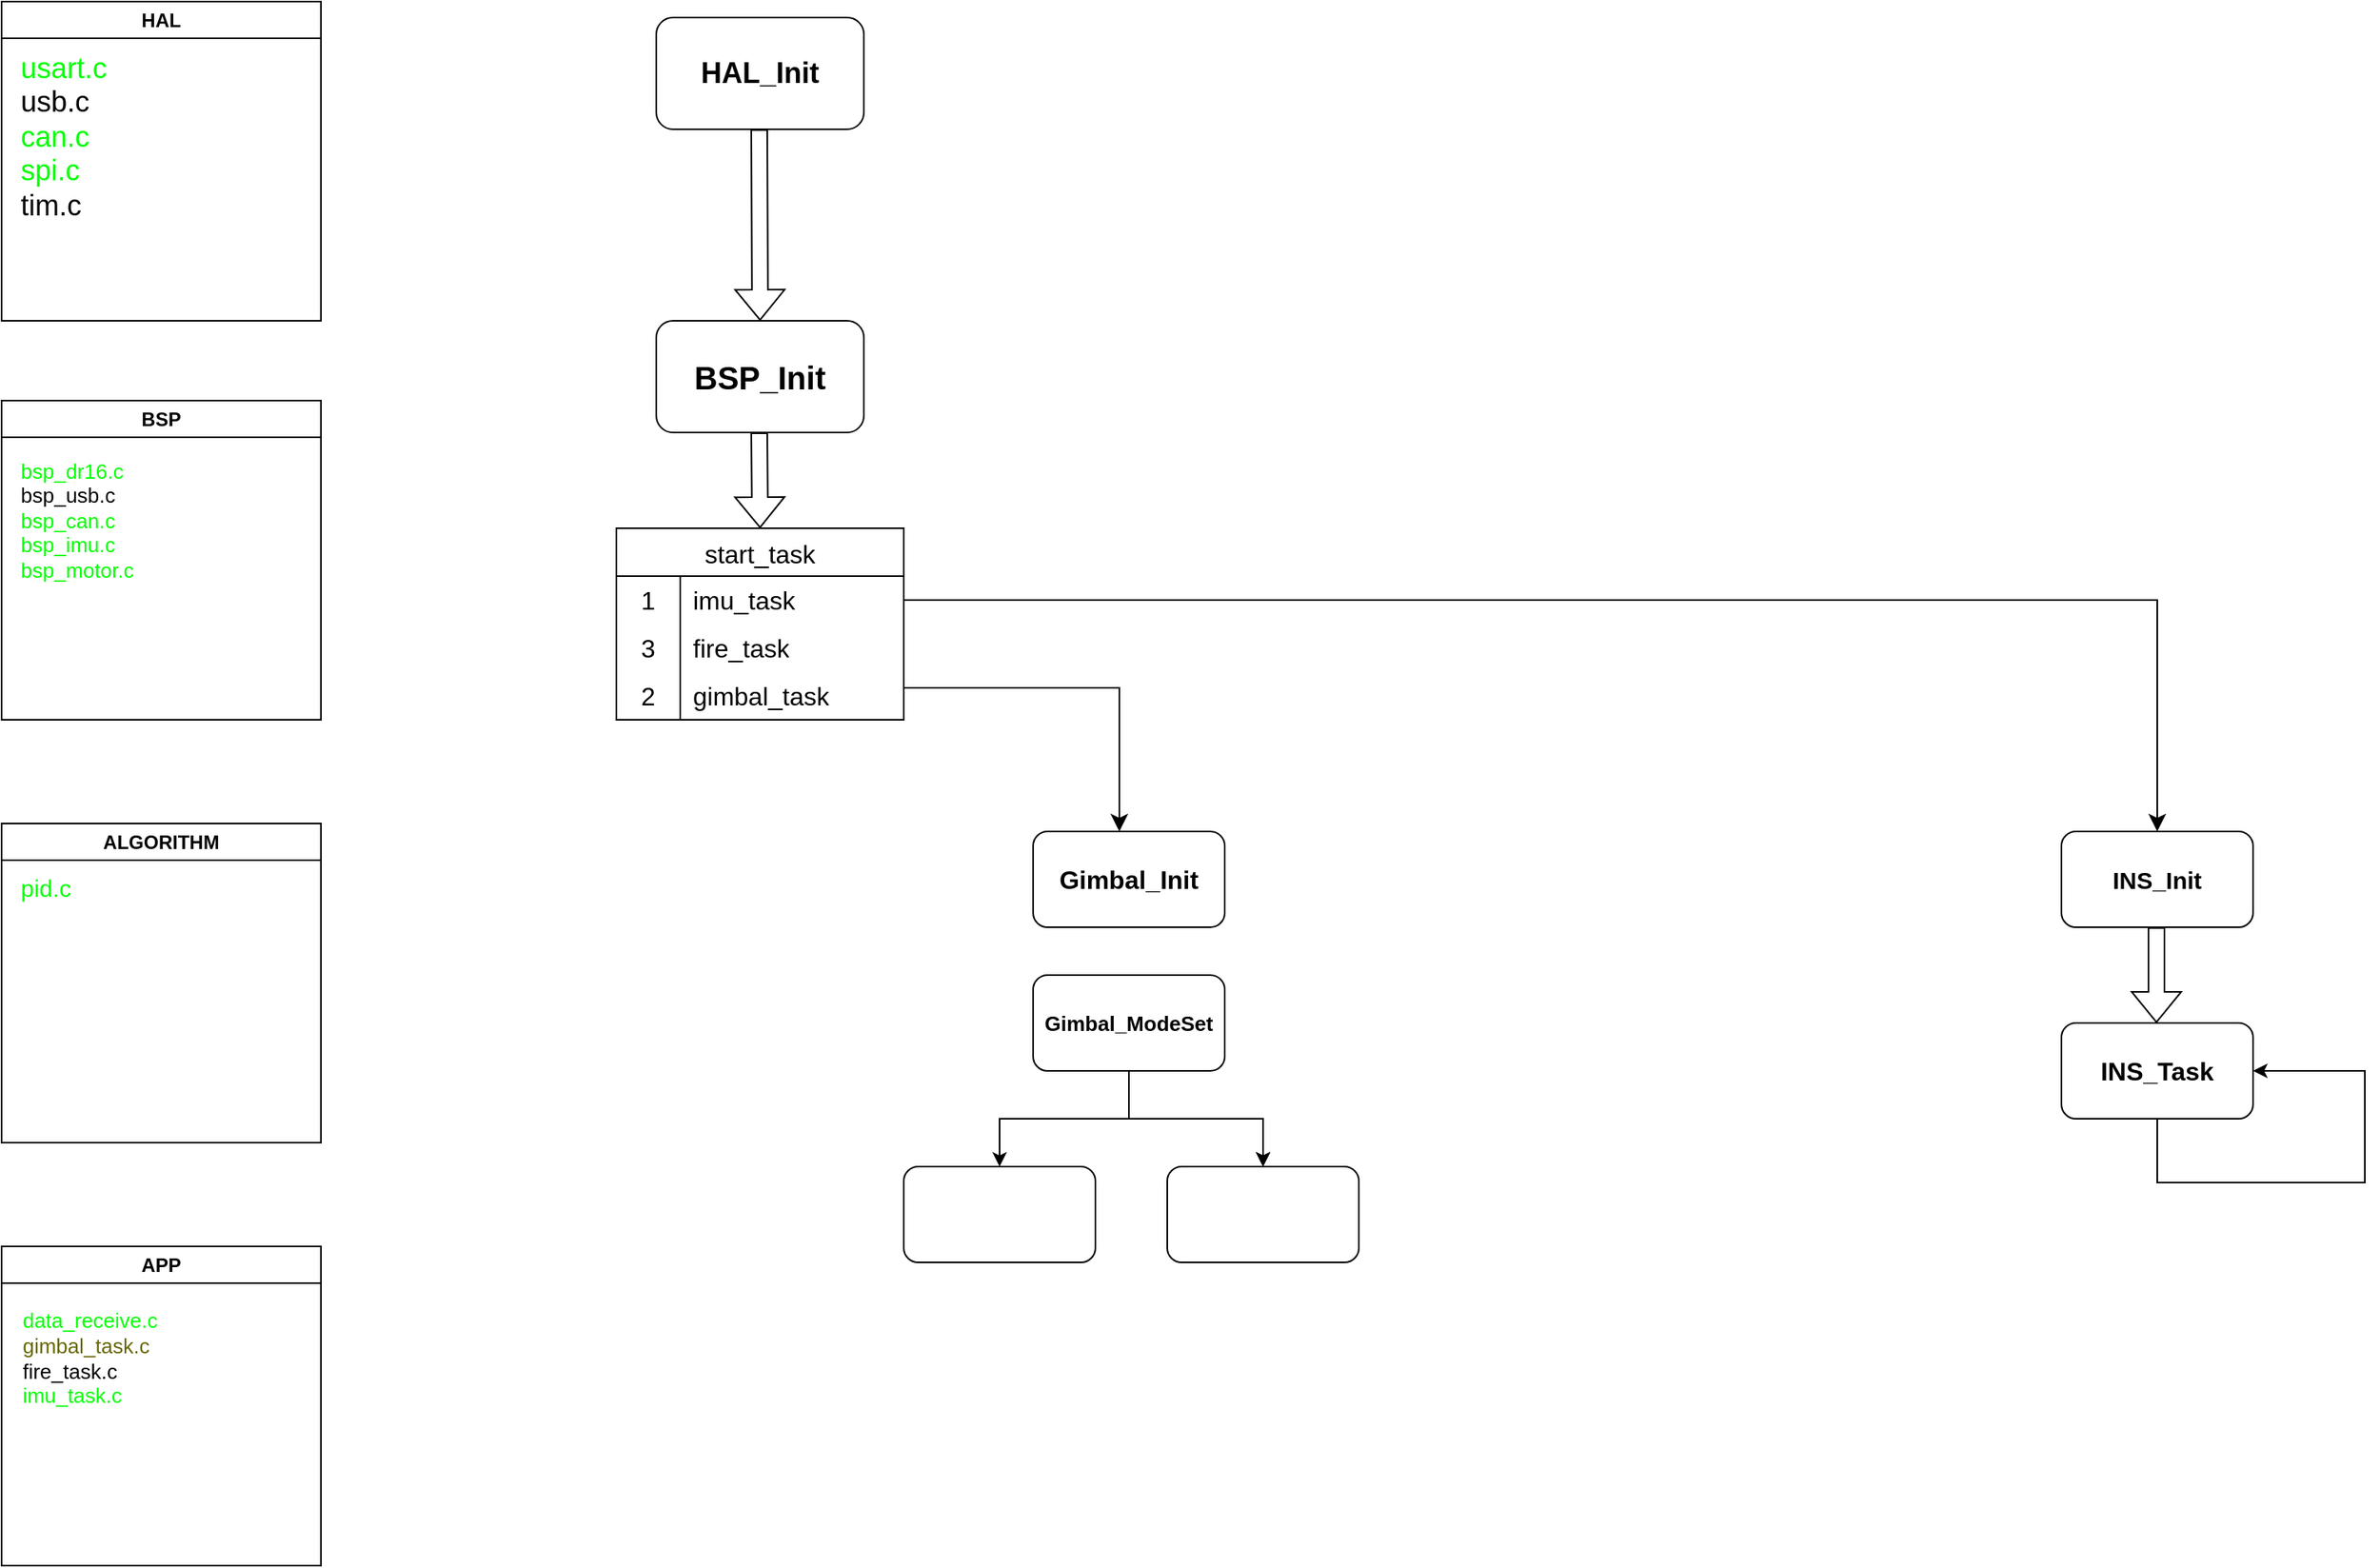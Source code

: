 <mxfile version="22.0.4" type="github">
  <diagram name="Page-1" id="efa7a0a1-bf9b-a30e-e6df-94a7791c09e9">
    <mxGraphModel dx="814" dy="445" grid="1" gridSize="10" guides="1" tooltips="1" connect="1" arrows="1" fold="1" page="1" pageScale="1" pageWidth="826" pageHeight="1169" background="none" math="0" shadow="0">
      <root>
        <mxCell id="0" />
        <mxCell id="1" parent="0" />
        <mxCell id="awGhyyMB5ll5Xo8lRGlr-114" value="HAL" style="swimlane;whiteSpace=wrap;html=1;" parent="1" vertex="1">
          <mxGeometry x="180" y="70" width="200" height="200" as="geometry">
            <mxRectangle x="730" y="440" width="70" height="30" as="alternateBounds" />
          </mxGeometry>
        </mxCell>
        <mxCell id="awGhyyMB5ll5Xo8lRGlr-118" value="&lt;font style=&quot;font-size: 18px;&quot;&gt;&lt;font color=&quot;#00ff00&quot;&gt;usart.c&lt;br&gt;&lt;/font&gt;usb.c&lt;br&gt;&lt;font color=&quot;#00ff00&quot;&gt;can.c&lt;br&gt;spi.c&lt;/font&gt;&lt;br&gt;tim.c&lt;/font&gt;" style="text;html=1;align=left;verticalAlign=middle;resizable=0;points=[];autosize=1;strokeColor=none;fillColor=none;" parent="awGhyyMB5ll5Xo8lRGlr-114" vertex="1">
          <mxGeometry x="10" y="25" width="80" height="120" as="geometry" />
        </mxCell>
        <mxCell id="awGhyyMB5ll5Xo8lRGlr-115" value="BSP" style="swimlane;whiteSpace=wrap;html=1;" parent="1" vertex="1">
          <mxGeometry x="180" y="320" width="200" height="200" as="geometry" />
        </mxCell>
        <mxCell id="awGhyyMB5ll5Xo8lRGlr-119" value="&lt;font color=&quot;#00ff00&quot;&gt;bsp_dr16.c&lt;/font&gt;&lt;br style=&quot;font-size: 13px;&quot;&gt;bsp_usb.c&lt;br style=&quot;font-size: 13px;&quot;&gt;&lt;font color=&quot;#00ff00&quot;&gt;bsp_can.c&lt;/font&gt;&lt;br style=&quot;font-size: 13px;&quot;&gt;&lt;font color=&quot;#00ff00&quot;&gt;bsp_imu.c&lt;/font&gt;&lt;br&gt;&lt;font color=&quot;#00ff00&quot;&gt;bsp_motor.c&lt;/font&gt;" style="text;html=1;align=left;verticalAlign=middle;resizable=0;points=[];autosize=1;strokeColor=none;fillColor=none;fontStyle=0;fontSize=13;" parent="awGhyyMB5ll5Xo8lRGlr-115" vertex="1">
          <mxGeometry x="10" y="30" width="90" height="90" as="geometry" />
        </mxCell>
        <mxCell id="awGhyyMB5ll5Xo8lRGlr-116" value="APP" style="swimlane;whiteSpace=wrap;html=1;" parent="1" vertex="1">
          <mxGeometry x="180" y="850" width="200" height="200" as="geometry" />
        </mxCell>
        <mxCell id="awGhyyMB5ll5Xo8lRGlr-123" value="&lt;div style=&quot;text-align: left; font-size: 13px;&quot;&gt;&lt;span style=&quot;background-color: initial; font-size: 13px;&quot;&gt;&lt;font color=&quot;#00ff00&quot;&gt;data_receive.c&lt;/font&gt;&lt;/span&gt;&lt;/div&gt;&lt;div style=&quot;text-align: left; font-size: 13px;&quot;&gt;&lt;span style=&quot;background-color: initial; font-size: 13px;&quot;&gt;&lt;font color=&quot;#666600&quot;&gt;gimbal_task.c&lt;/font&gt;&lt;/span&gt;&lt;/div&gt;&lt;div style=&quot;text-align: left; font-size: 13px;&quot;&gt;&lt;span style=&quot;background-color: initial; font-size: 13px;&quot;&gt;fire_task.c&lt;/span&gt;&lt;/div&gt;&lt;div style=&quot;text-align: left; font-size: 13px;&quot;&gt;&lt;span style=&quot;background-color: initial; font-size: 13px;&quot;&gt;&lt;font color=&quot;#00ff00&quot;&gt;imu_task.c&lt;/font&gt;&lt;/span&gt;&lt;/div&gt;" style="text;html=1;align=center;verticalAlign=middle;resizable=0;points=[];autosize=1;strokeColor=none;fillColor=none;fontSize=13;" parent="awGhyyMB5ll5Xo8lRGlr-116" vertex="1">
          <mxGeometry y="30" width="110" height="80" as="geometry" />
        </mxCell>
        <mxCell id="awGhyyMB5ll5Xo8lRGlr-120" value="ALGORITHM" style="swimlane;whiteSpace=wrap;html=1;fontSize=12;" parent="1" vertex="1">
          <mxGeometry x="180" y="585" width="200" height="200" as="geometry" />
        </mxCell>
        <mxCell id="awGhyyMB5ll5Xo8lRGlr-121" value="&lt;font color=&quot;#00ff00&quot; style=&quot;font-size: 15px;&quot;&gt;&lt;span&gt;pid.c&lt;/span&gt;&lt;/font&gt;" style="text;html=1;align=left;verticalAlign=middle;resizable=0;points=[];autosize=1;strokeColor=none;fillColor=none;fontStyle=0" parent="awGhyyMB5ll5Xo8lRGlr-120" vertex="1">
          <mxGeometry x="10" y="25" width="60" height="30" as="geometry" />
        </mxCell>
        <mxCell id="1IGrDb4leYfyQHzqgoMw-1" value="&lt;b&gt;&lt;font style=&quot;font-size: 18px;&quot;&gt;HAL_Init&lt;/font&gt;&lt;/b&gt;" style="rounded=1;whiteSpace=wrap;html=1;" parent="1" vertex="1">
          <mxGeometry x="590" y="80" width="130" height="70" as="geometry" />
        </mxCell>
        <mxCell id="1IGrDb4leYfyQHzqgoMw-2" value="" style="shape=flexArrow;endArrow=classic;html=1;rounded=0;" parent="1" edge="1">
          <mxGeometry width="50" height="50" relative="1" as="geometry">
            <mxPoint x="654.5" y="150" as="sourcePoint" />
            <mxPoint x="655" y="270" as="targetPoint" />
          </mxGeometry>
        </mxCell>
        <mxCell id="1IGrDb4leYfyQHzqgoMw-3" value="&lt;b&gt;&lt;font style=&quot;font-size: 20px;&quot;&gt;BSP_Init&lt;/font&gt;&lt;/b&gt;" style="rounded=1;whiteSpace=wrap;html=1;" parent="1" vertex="1">
          <mxGeometry x="590" y="270" width="130" height="70" as="geometry" />
        </mxCell>
        <mxCell id="smVu9dBvgi5ckjnYkhXX-10" value="" style="shape=flexArrow;endArrow=classic;html=1;rounded=0;" edge="1" parent="1">
          <mxGeometry width="50" height="50" relative="1" as="geometry">
            <mxPoint x="654.5" y="340" as="sourcePoint" />
            <mxPoint x="655" y="400" as="targetPoint" />
          </mxGeometry>
        </mxCell>
        <mxCell id="smVu9dBvgi5ckjnYkhXX-11" value="start_task" style="shape=table;startSize=30;container=1;collapsible=0;childLayout=tableLayout;fixedRows=1;rowLines=0;fontStyle=0;strokeColor=default;fontSize=16;" vertex="1" parent="1">
          <mxGeometry x="565" y="400" width="180" height="120" as="geometry" />
        </mxCell>
        <mxCell id="smVu9dBvgi5ckjnYkhXX-12" value="" style="shape=tableRow;horizontal=0;startSize=0;swimlaneHead=0;swimlaneBody=0;top=0;left=0;bottom=0;right=0;collapsible=0;dropTarget=0;fillColor=none;points=[[0,0.5],[1,0.5]];portConstraint=eastwest;strokeColor=inherit;fontSize=16;" vertex="1" parent="smVu9dBvgi5ckjnYkhXX-11">
          <mxGeometry y="30" width="180" height="30" as="geometry" />
        </mxCell>
        <mxCell id="smVu9dBvgi5ckjnYkhXX-13" value="1" style="shape=partialRectangle;html=1;whiteSpace=wrap;connectable=0;fillColor=none;top=0;left=0;bottom=0;right=0;overflow=hidden;pointerEvents=1;strokeColor=inherit;fontSize=16;" vertex="1" parent="smVu9dBvgi5ckjnYkhXX-12">
          <mxGeometry width="40" height="30" as="geometry">
            <mxRectangle width="40" height="30" as="alternateBounds" />
          </mxGeometry>
        </mxCell>
        <mxCell id="smVu9dBvgi5ckjnYkhXX-14" value="imu_task" style="shape=partialRectangle;html=1;whiteSpace=wrap;connectable=0;fillColor=none;top=0;left=0;bottom=0;right=0;align=left;spacingLeft=6;overflow=hidden;strokeColor=inherit;fontSize=16;" vertex="1" parent="smVu9dBvgi5ckjnYkhXX-12">
          <mxGeometry x="40" width="140" height="30" as="geometry">
            <mxRectangle width="140" height="30" as="alternateBounds" />
          </mxGeometry>
        </mxCell>
        <mxCell id="smVu9dBvgi5ckjnYkhXX-18" value="" style="shape=tableRow;horizontal=0;startSize=0;swimlaneHead=0;swimlaneBody=0;top=0;left=0;bottom=0;right=0;collapsible=0;dropTarget=0;fillColor=none;points=[[0,0.5],[1,0.5]];portConstraint=eastwest;strokeColor=inherit;fontSize=16;" vertex="1" parent="smVu9dBvgi5ckjnYkhXX-11">
          <mxGeometry y="60" width="180" height="30" as="geometry" />
        </mxCell>
        <mxCell id="smVu9dBvgi5ckjnYkhXX-19" value="3" style="shape=partialRectangle;html=1;whiteSpace=wrap;connectable=0;fillColor=none;top=0;left=0;bottom=0;right=0;overflow=hidden;strokeColor=inherit;fontSize=16;" vertex="1" parent="smVu9dBvgi5ckjnYkhXX-18">
          <mxGeometry width="40" height="30" as="geometry">
            <mxRectangle width="40" height="30" as="alternateBounds" />
          </mxGeometry>
        </mxCell>
        <mxCell id="smVu9dBvgi5ckjnYkhXX-20" value="fire_task" style="shape=partialRectangle;html=1;whiteSpace=wrap;connectable=0;fillColor=none;top=0;left=0;bottom=0;right=0;align=left;spacingLeft=6;overflow=hidden;strokeColor=inherit;fontSize=16;" vertex="1" parent="smVu9dBvgi5ckjnYkhXX-18">
          <mxGeometry x="40" width="140" height="30" as="geometry">
            <mxRectangle width="140" height="30" as="alternateBounds" />
          </mxGeometry>
        </mxCell>
        <mxCell id="smVu9dBvgi5ckjnYkhXX-15" value="" style="shape=tableRow;horizontal=0;startSize=0;swimlaneHead=0;swimlaneBody=0;top=0;left=0;bottom=0;right=0;collapsible=0;dropTarget=0;fillColor=none;points=[[0,0.5],[1,0.5]];portConstraint=eastwest;strokeColor=inherit;fontSize=16;" vertex="1" parent="smVu9dBvgi5ckjnYkhXX-11">
          <mxGeometry y="90" width="180" height="30" as="geometry" />
        </mxCell>
        <mxCell id="smVu9dBvgi5ckjnYkhXX-16" value="2" style="shape=partialRectangle;html=1;whiteSpace=wrap;connectable=0;fillColor=none;top=0;left=0;bottom=0;right=0;overflow=hidden;strokeColor=inherit;fontSize=16;" vertex="1" parent="smVu9dBvgi5ckjnYkhXX-15">
          <mxGeometry width="40" height="30" as="geometry">
            <mxRectangle width="40" height="30" as="alternateBounds" />
          </mxGeometry>
        </mxCell>
        <mxCell id="smVu9dBvgi5ckjnYkhXX-17" value="gimbal_task" style="shape=partialRectangle;html=1;whiteSpace=wrap;connectable=0;fillColor=none;top=0;left=0;bottom=0;right=0;align=left;spacingLeft=6;overflow=hidden;strokeColor=inherit;fontSize=16;" vertex="1" parent="smVu9dBvgi5ckjnYkhXX-15">
          <mxGeometry x="40" width="140" height="30" as="geometry">
            <mxRectangle width="140" height="30" as="alternateBounds" />
          </mxGeometry>
        </mxCell>
        <mxCell id="smVu9dBvgi5ckjnYkhXX-24" value="" style="edgeStyle=elbowEdgeStyle;elbow=vertical;endArrow=classic;html=1;curved=0;rounded=0;endSize=8;startSize=8;exitX=1;exitY=0.5;exitDx=0;exitDy=0;" edge="1" parent="1" source="smVu9dBvgi5ckjnYkhXX-12">
          <mxGeometry width="50" height="50" relative="1" as="geometry">
            <mxPoint x="686" y="445" as="sourcePoint" />
            <mxPoint x="1530" y="590" as="targetPoint" />
            <Array as="points">
              <mxPoint x="776" y="445" />
            </Array>
          </mxGeometry>
        </mxCell>
        <mxCell id="smVu9dBvgi5ckjnYkhXX-25" value="&lt;b&gt;&lt;font style=&quot;font-size: 15px;&quot;&gt;INS_Init&lt;/font&gt;&lt;/b&gt;" style="rounded=1;whiteSpace=wrap;html=1;" vertex="1" parent="1">
          <mxGeometry x="1470" y="590" width="120" height="60" as="geometry" />
        </mxCell>
        <mxCell id="smVu9dBvgi5ckjnYkhXX-26" value="" style="shape=flexArrow;endArrow=classic;html=1;rounded=0;" edge="1" parent="1">
          <mxGeometry width="50" height="50" relative="1" as="geometry">
            <mxPoint x="1529.5" y="650" as="sourcePoint" />
            <mxPoint x="1529.5" y="710" as="targetPoint" />
          </mxGeometry>
        </mxCell>
        <mxCell id="smVu9dBvgi5ckjnYkhXX-27" value="&lt;b&gt;&lt;font style=&quot;font-size: 16px;&quot;&gt;INS_Task&lt;/font&gt;&lt;/b&gt;" style="rounded=1;whiteSpace=wrap;html=1;" vertex="1" parent="1">
          <mxGeometry x="1470" y="710" width="120" height="60" as="geometry" />
        </mxCell>
        <mxCell id="smVu9dBvgi5ckjnYkhXX-35" value="" style="endArrow=classic;html=1;rounded=0;exitX=0.5;exitY=1;exitDx=0;exitDy=0;entryX=1;entryY=0.5;entryDx=0;entryDy=0;" edge="1" parent="1" source="smVu9dBvgi5ckjnYkhXX-27" target="smVu9dBvgi5ckjnYkhXX-27">
          <mxGeometry width="50" height="50" relative="1" as="geometry">
            <mxPoint x="1550" y="820" as="sourcePoint" />
            <mxPoint x="1630" y="750" as="targetPoint" />
            <Array as="points">
              <mxPoint x="1530" y="810" />
              <mxPoint x="1590" y="810" />
              <mxPoint x="1660" y="810" />
              <mxPoint x="1660" y="740" />
            </Array>
          </mxGeometry>
        </mxCell>
        <mxCell id="smVu9dBvgi5ckjnYkhXX-36" value="" style="edgeStyle=segmentEdgeStyle;endArrow=classic;html=1;curved=0;rounded=0;endSize=8;startSize=8;entryX=0.45;entryY=0;entryDx=0;entryDy=0;entryPerimeter=0;" edge="1" parent="1" source="smVu9dBvgi5ckjnYkhXX-15" target="smVu9dBvgi5ckjnYkhXX-37">
          <mxGeometry width="50" height="50" relative="1" as="geometry">
            <mxPoint x="1210" y="560" as="sourcePoint" />
            <mxPoint x="880" y="610" as="targetPoint" />
            <Array as="points">
              <mxPoint x="880" y="500" />
            </Array>
          </mxGeometry>
        </mxCell>
        <mxCell id="smVu9dBvgi5ckjnYkhXX-37" value="&lt;b&gt;&lt;font style=&quot;font-size: 16px;&quot;&gt;Gimbal_Init&lt;/font&gt;&lt;/b&gt;" style="rounded=1;whiteSpace=wrap;html=1;" vertex="1" parent="1">
          <mxGeometry x="826" y="590" width="120" height="60" as="geometry" />
        </mxCell>
        <mxCell id="smVu9dBvgi5ckjnYkhXX-40" value="" style="edgeStyle=orthogonalEdgeStyle;rounded=0;orthogonalLoop=1;jettySize=auto;html=1;" edge="1" parent="1" source="smVu9dBvgi5ckjnYkhXX-38" target="smVu9dBvgi5ckjnYkhXX-39">
          <mxGeometry relative="1" as="geometry" />
        </mxCell>
        <mxCell id="smVu9dBvgi5ckjnYkhXX-42" value="" style="edgeStyle=orthogonalEdgeStyle;rounded=0;orthogonalLoop=1;jettySize=auto;html=1;" edge="1" parent="1" source="smVu9dBvgi5ckjnYkhXX-38" target="smVu9dBvgi5ckjnYkhXX-41">
          <mxGeometry relative="1" as="geometry" />
        </mxCell>
        <mxCell id="smVu9dBvgi5ckjnYkhXX-43" value="" style="edgeStyle=orthogonalEdgeStyle;rounded=0;orthogonalLoop=1;jettySize=auto;html=1;" edge="1" parent="1" source="smVu9dBvgi5ckjnYkhXX-38" target="smVu9dBvgi5ckjnYkhXX-41">
          <mxGeometry relative="1" as="geometry" />
        </mxCell>
        <mxCell id="smVu9dBvgi5ckjnYkhXX-38" value="&lt;b style=&quot;&quot;&gt;&lt;font style=&quot;font-size: 13px;&quot;&gt;Gimbal_ModeSet&lt;/font&gt;&lt;br&gt;&lt;/b&gt;" style="rounded=1;whiteSpace=wrap;html=1;" vertex="1" parent="1">
          <mxGeometry x="826" y="680" width="120" height="60" as="geometry" />
        </mxCell>
        <mxCell id="smVu9dBvgi5ckjnYkhXX-39" value="" style="whiteSpace=wrap;html=1;rounded=1;" vertex="1" parent="1">
          <mxGeometry x="745" y="800" width="120" height="60" as="geometry" />
        </mxCell>
        <mxCell id="smVu9dBvgi5ckjnYkhXX-41" value="" style="whiteSpace=wrap;html=1;rounded=1;" vertex="1" parent="1">
          <mxGeometry x="910" y="800" width="120" height="60" as="geometry" />
        </mxCell>
      </root>
    </mxGraphModel>
  </diagram>
</mxfile>
